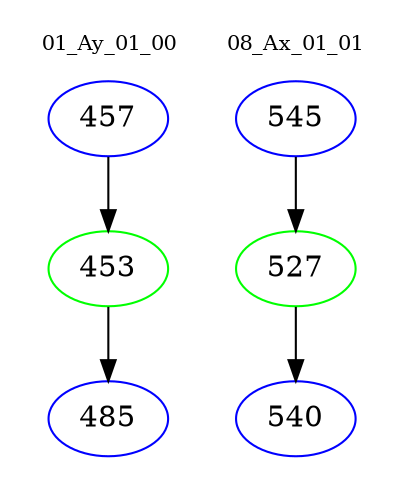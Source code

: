 digraph{
subgraph cluster_0 {
color = white
label = "01_Ay_01_00";
fontsize=10;
T0_457 [label="457", color="blue"]
T0_457 -> T0_453 [color="black"]
T0_453 [label="453", color="green"]
T0_453 -> T0_485 [color="black"]
T0_485 [label="485", color="blue"]
}
subgraph cluster_1 {
color = white
label = "08_Ax_01_01";
fontsize=10;
T1_545 [label="545", color="blue"]
T1_545 -> T1_527 [color="black"]
T1_527 [label="527", color="green"]
T1_527 -> T1_540 [color="black"]
T1_540 [label="540", color="blue"]
}
}
